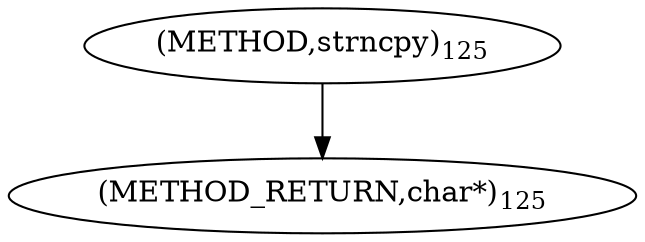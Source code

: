 digraph "strncpy" {  
"98783" [label = <(METHOD,strncpy)<SUB>125</SUB>> ]
"98787" [label = <(METHOD_RETURN,char*)<SUB>125</SUB>> ]
  "98783" -> "98787" 
}
